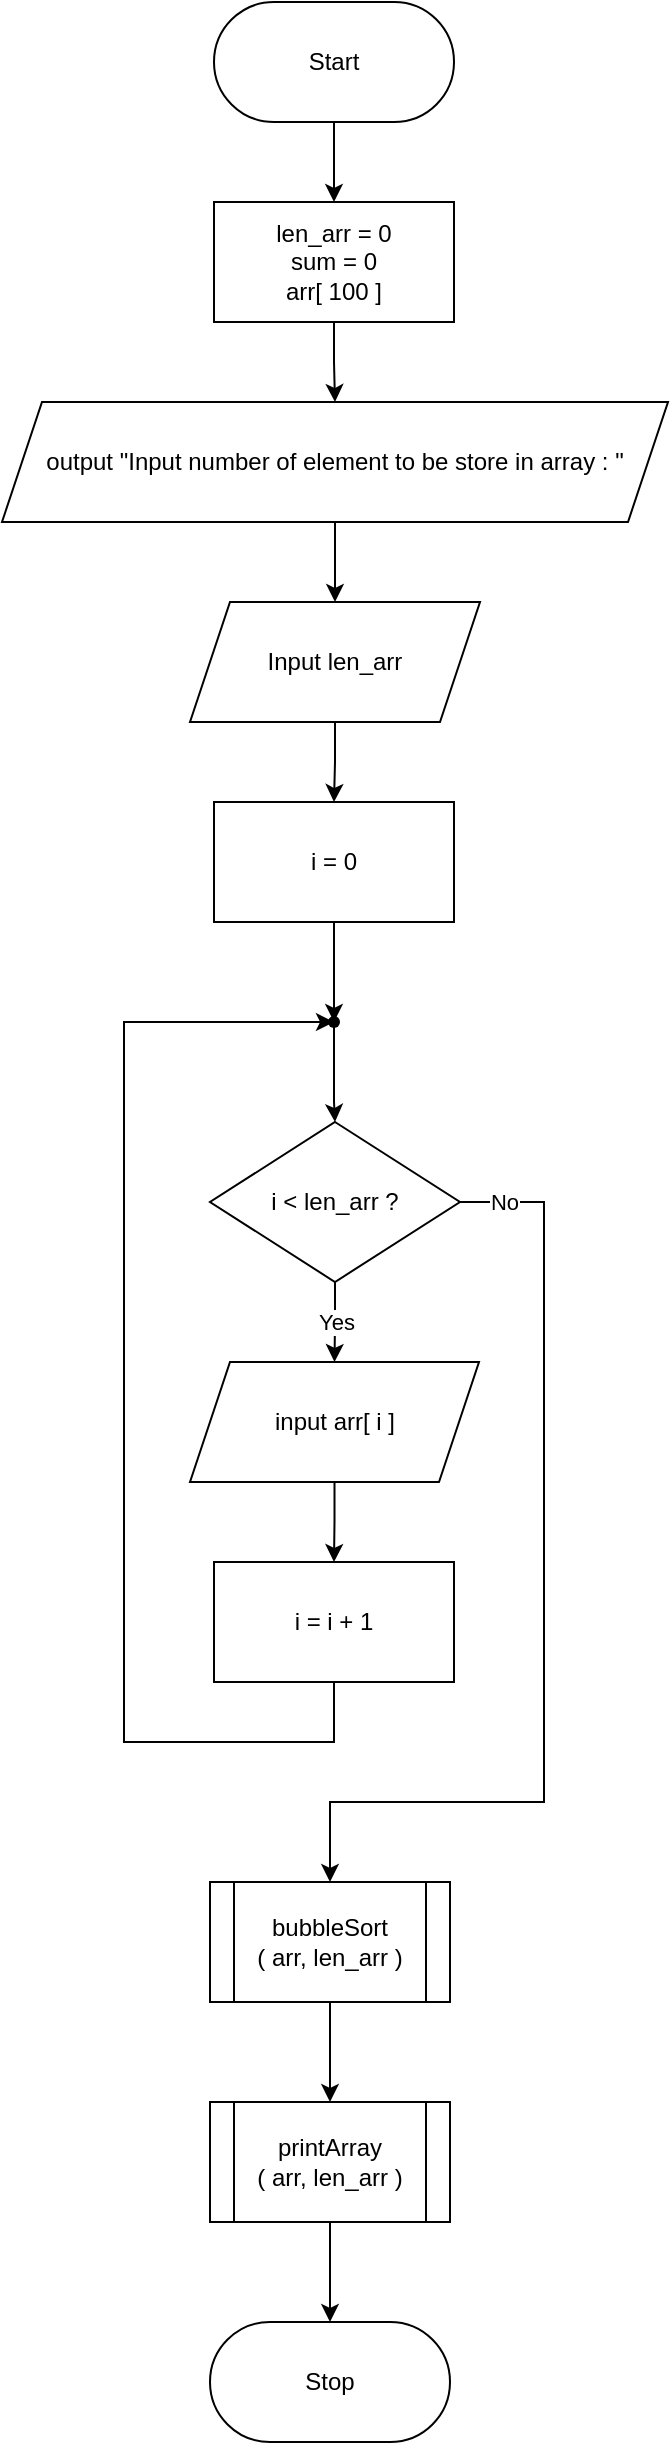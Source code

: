 <mxfile version="20.2.3" type="device" pages="4"><diagram id="Wzjpr-wffW-YutKwRkXW" name="main"><mxGraphModel dx="1003" dy="1224" grid="1" gridSize="10" guides="1" tooltips="1" connect="1" arrows="1" fold="1" page="1" pageScale="1" pageWidth="850" pageHeight="1100" math="0" shadow="0"><root><mxCell id="0"/><mxCell id="1" parent="0"/><mxCell id="5qjJGdCdvr82rVROUXeY-4" value="" style="edgeStyle=orthogonalEdgeStyle;rounded=0;orthogonalLoop=1;jettySize=auto;html=1;" edge="1" parent="1" source="5qjJGdCdvr82rVROUXeY-2" target="5qjJGdCdvr82rVROUXeY-3"><mxGeometry relative="1" as="geometry"/></mxCell><mxCell id="5qjJGdCdvr82rVROUXeY-2" value="Start" style="rounded=1;whiteSpace=wrap;html=1;arcSize=50;" vertex="1" parent="1"><mxGeometry x="365" y="80" width="120" height="60" as="geometry"/></mxCell><mxCell id="5qjJGdCdvr82rVROUXeY-6" value="" style="edgeStyle=orthogonalEdgeStyle;rounded=0;orthogonalLoop=1;jettySize=auto;html=1;" edge="1" parent="1" source="5qjJGdCdvr82rVROUXeY-3" target="5qjJGdCdvr82rVROUXeY-5"><mxGeometry relative="1" as="geometry"/></mxCell><mxCell id="5qjJGdCdvr82rVROUXeY-3" value="len_arr = 0&lt;br&gt;sum = 0&lt;br&gt;arr[ 100 ]" style="rounded=0;whiteSpace=wrap;html=1;" vertex="1" parent="1"><mxGeometry x="365" y="180" width="120" height="60" as="geometry"/></mxCell><mxCell id="5qjJGdCdvr82rVROUXeY-8" value="" style="edgeStyle=orthogonalEdgeStyle;rounded=0;orthogonalLoop=1;jettySize=auto;html=1;" edge="1" parent="1" source="5qjJGdCdvr82rVROUXeY-5" target="5qjJGdCdvr82rVROUXeY-7"><mxGeometry relative="1" as="geometry"/></mxCell><mxCell id="5qjJGdCdvr82rVROUXeY-5" value="output &quot;Input number of element to be store in array : &quot;" style="shape=parallelogram;perimeter=parallelogramPerimeter;whiteSpace=wrap;html=1;fixedSize=1;" vertex="1" parent="1"><mxGeometry x="259" y="280" width="333" height="60" as="geometry"/></mxCell><mxCell id="5qjJGdCdvr82rVROUXeY-10" value="" style="edgeStyle=orthogonalEdgeStyle;rounded=0;orthogonalLoop=1;jettySize=auto;html=1;" edge="1" parent="1" source="5qjJGdCdvr82rVROUXeY-7" target="5qjJGdCdvr82rVROUXeY-9"><mxGeometry relative="1" as="geometry"/></mxCell><mxCell id="5qjJGdCdvr82rVROUXeY-7" value="Input len_arr" style="shape=parallelogram;perimeter=parallelogramPerimeter;whiteSpace=wrap;html=1;fixedSize=1;" vertex="1" parent="1"><mxGeometry x="353" y="380" width="145" height="60" as="geometry"/></mxCell><mxCell id="5qjJGdCdvr82rVROUXeY-13" value="" style="edgeStyle=orthogonalEdgeStyle;rounded=0;orthogonalLoop=1;jettySize=auto;html=1;" edge="1" parent="1" source="5qjJGdCdvr82rVROUXeY-9" target="5qjJGdCdvr82rVROUXeY-12"><mxGeometry relative="1" as="geometry"/></mxCell><mxCell id="5qjJGdCdvr82rVROUXeY-9" value="i = 0" style="rounded=0;whiteSpace=wrap;html=1;" vertex="1" parent="1"><mxGeometry x="365" y="480" width="120" height="60" as="geometry"/></mxCell><mxCell id="5qjJGdCdvr82rVROUXeY-18" value="Yes" style="edgeStyle=orthogonalEdgeStyle;rounded=0;orthogonalLoop=1;jettySize=auto;html=1;" edge="1" parent="1" source="5qjJGdCdvr82rVROUXeY-11" target="5qjJGdCdvr82rVROUXeY-17"><mxGeometry relative="1" as="geometry"/></mxCell><mxCell id="5qjJGdCdvr82rVROUXeY-23" value="No" style="edgeStyle=orthogonalEdgeStyle;rounded=0;orthogonalLoop=1;jettySize=auto;html=1;entryX=0.5;entryY=0;entryDx=0;entryDy=0;" edge="1" parent="1" source="5qjJGdCdvr82rVROUXeY-11" target="5qjJGdCdvr82rVROUXeY-22"><mxGeometry x="-0.91" relative="1" as="geometry"><mxPoint x="520" y="1000" as="targetPoint"/><Array as="points"><mxPoint x="530" y="680"/><mxPoint x="530" y="980"/><mxPoint x="423" y="980"/></Array><mxPoint as="offset"/></mxGeometry></mxCell><mxCell id="5qjJGdCdvr82rVROUXeY-11" value="i &amp;lt; len_arr ?" style="rhombus;whiteSpace=wrap;html=1;" vertex="1" parent="1"><mxGeometry x="363" y="640" width="125" height="80" as="geometry"/></mxCell><mxCell id="5qjJGdCdvr82rVROUXeY-14" value="" style="edgeStyle=orthogonalEdgeStyle;rounded=0;orthogonalLoop=1;jettySize=auto;html=1;" edge="1" parent="1" source="5qjJGdCdvr82rVROUXeY-12" target="5qjJGdCdvr82rVROUXeY-11"><mxGeometry relative="1" as="geometry"/></mxCell><mxCell id="5qjJGdCdvr82rVROUXeY-12" value="" style="shape=waypoint;sketch=0;fillStyle=solid;size=6;pointerEvents=1;points=[];fillColor=none;resizable=0;rotatable=0;perimeter=centerPerimeter;snapToPoint=1;" vertex="1" parent="1"><mxGeometry x="405" y="570" width="40" height="40" as="geometry"/></mxCell><mxCell id="5qjJGdCdvr82rVROUXeY-20" value="" style="edgeStyle=orthogonalEdgeStyle;rounded=0;orthogonalLoop=1;jettySize=auto;html=1;" edge="1" parent="1" source="5qjJGdCdvr82rVROUXeY-17" target="5qjJGdCdvr82rVROUXeY-19"><mxGeometry relative="1" as="geometry"/></mxCell><mxCell id="5qjJGdCdvr82rVROUXeY-17" value="input arr[ i ]" style="shape=parallelogram;perimeter=parallelogramPerimeter;whiteSpace=wrap;html=1;fixedSize=1;" vertex="1" parent="1"><mxGeometry x="353" y="760" width="144.5" height="60" as="geometry"/></mxCell><mxCell id="5qjJGdCdvr82rVROUXeY-21" style="edgeStyle=orthogonalEdgeStyle;rounded=0;orthogonalLoop=1;jettySize=auto;html=1;entryX=0.65;entryY=0.625;entryDx=0;entryDy=0;entryPerimeter=0;exitX=0.5;exitY=1;exitDx=0;exitDy=0;" edge="1" parent="1" source="5qjJGdCdvr82rVROUXeY-19" target="5qjJGdCdvr82rVROUXeY-12"><mxGeometry relative="1" as="geometry"><mxPoint x="310" y="590" as="targetPoint"/><Array as="points"><mxPoint x="425" y="950"/><mxPoint x="320" y="950"/><mxPoint x="320" y="590"/></Array></mxGeometry></mxCell><mxCell id="5qjJGdCdvr82rVROUXeY-19" value="i = i + 1" style="whiteSpace=wrap;html=1;" vertex="1" parent="1"><mxGeometry x="365" y="860" width="120" height="60" as="geometry"/></mxCell><mxCell id="5qjJGdCdvr82rVROUXeY-25" value="" style="edgeStyle=orthogonalEdgeStyle;rounded=0;orthogonalLoop=1;jettySize=auto;html=1;" edge="1" parent="1" source="5qjJGdCdvr82rVROUXeY-22" target="5qjJGdCdvr82rVROUXeY-24"><mxGeometry relative="1" as="geometry"/></mxCell><mxCell id="5qjJGdCdvr82rVROUXeY-22" value="&lt;div&gt;bubbleSort&lt;/div&gt;&lt;div&gt;( arr, len_arr )&lt;/div&gt;" style="shape=process;whiteSpace=wrap;html=1;backgroundOutline=1;" vertex="1" parent="1"><mxGeometry x="363" y="1020" width="120" height="60" as="geometry"/></mxCell><mxCell id="5qjJGdCdvr82rVROUXeY-27" value="" style="edgeStyle=orthogonalEdgeStyle;rounded=0;orthogonalLoop=1;jettySize=auto;html=1;" edge="1" parent="1" source="5qjJGdCdvr82rVROUXeY-24" target="5qjJGdCdvr82rVROUXeY-26"><mxGeometry relative="1" as="geometry"/></mxCell><mxCell id="5qjJGdCdvr82rVROUXeY-24" value="printArray&lt;div&gt;&lt;span style=&quot;background-color: initial;&quot;&gt;( arr, len_arr )&lt;/span&gt;&lt;br&gt;&lt;/div&gt;" style="shape=process;whiteSpace=wrap;html=1;backgroundOutline=1;" vertex="1" parent="1"><mxGeometry x="363" y="1130" width="120" height="60" as="geometry"/></mxCell><mxCell id="5qjJGdCdvr82rVROUXeY-26" value="Stop" style="rounded=1;whiteSpace=wrap;html=1;arcSize=50;" vertex="1" parent="1"><mxGeometry x="363" y="1240" width="120" height="60" as="geometry"/></mxCell></root></mxGraphModel></diagram><diagram id="u9C-pJm3Evd5SiJQjb1h" name="bubbleSort"><mxGraphModel dx="1170" dy="1428" grid="1" gridSize="10" guides="1" tooltips="1" connect="1" arrows="1" fold="1" page="1" pageScale="1" pageWidth="850" pageHeight="1100" math="0" shadow="0"><root><mxCell id="0"/><mxCell id="1" parent="0"/><mxCell id="q9bo75qGennVUkcREGzs-3" value="" style="edgeStyle=orthogonalEdgeStyle;rounded=0;orthogonalLoop=1;jettySize=auto;html=1;" edge="1" parent="1" source="q9bo75qGennVUkcREGzs-1" target="q9bo75qGennVUkcREGzs-2"><mxGeometry relative="1" as="geometry"/></mxCell><mxCell id="q9bo75qGennVUkcREGzs-1" value="bubbleSort&lt;br&gt;( arr[], n)" style="rounded=1;whiteSpace=wrap;html=1;arcSize=50;" vertex="1" parent="1"><mxGeometry x="365" y="90" width="120" height="60" as="geometry"/></mxCell><mxCell id="dw0x3YjArdU916Dh5mFC-2" style="edgeStyle=orthogonalEdgeStyle;rounded=0;orthogonalLoop=1;jettySize=auto;html=1;" edge="1" parent="1" source="q9bo75qGennVUkcREGzs-2" target="q9bo75qGennVUkcREGzs-4"><mxGeometry relative="1" as="geometry"/></mxCell><mxCell id="q9bo75qGennVUkcREGzs-2" value="i = 0" style="rounded=0;whiteSpace=wrap;html=1;" vertex="1" parent="1"><mxGeometry x="365" y="190" width="120" height="60" as="geometry"/></mxCell><mxCell id="q9bo75qGennVUkcREGzs-6" value="" style="edgeStyle=orthogonalEdgeStyle;rounded=0;orthogonalLoop=1;jettySize=auto;html=1;" edge="1" parent="1" source="q9bo75qGennVUkcREGzs-4" target="q9bo75qGennVUkcREGzs-5"><mxGeometry relative="1" as="geometry"/></mxCell><mxCell id="q9bo75qGennVUkcREGzs-4" value="" style="shape=waypoint;sketch=0;fillStyle=solid;size=6;pointerEvents=1;points=[];fillColor=none;resizable=0;rotatable=0;perimeter=centerPerimeter;snapToPoint=1;" vertex="1" parent="1"><mxGeometry x="405" y="280" width="40" height="40" as="geometry"/></mxCell><mxCell id="dw0x3YjArdU916Dh5mFC-4" value="Yes" style="edgeStyle=orthogonalEdgeStyle;rounded=0;orthogonalLoop=1;jettySize=auto;html=1;" edge="1" parent="1" source="q9bo75qGennVUkcREGzs-5" target="dw0x3YjArdU916Dh5mFC-3"><mxGeometry relative="1" as="geometry"/></mxCell><mxCell id="dw0x3YjArdU916Dh5mFC-24" style="edgeStyle=orthogonalEdgeStyle;rounded=0;orthogonalLoop=1;jettySize=auto;html=1;" edge="1" parent="1" source="q9bo75qGennVUkcREGzs-5"><mxGeometry relative="1" as="geometry"><mxPoint x="426" y="1260" as="targetPoint"/><Array as="points"><mxPoint x="640" y="390"/><mxPoint x="640" y="1240"/></Array></mxGeometry></mxCell><mxCell id="q9bo75qGennVUkcREGzs-5" value="i &amp;lt; n - 1 ?" style="rhombus;whiteSpace=wrap;html=1;fillColor=none;sketch=0;fillStyle=solid;" vertex="1" parent="1"><mxGeometry x="362" y="350" width="127" height="80" as="geometry"/></mxCell><mxCell id="dw0x3YjArdU916Dh5mFC-6" value="" style="edgeStyle=orthogonalEdgeStyle;rounded=0;orthogonalLoop=1;jettySize=auto;html=1;" edge="1" parent="1" source="dw0x3YjArdU916Dh5mFC-3" target="dw0x3YjArdU916Dh5mFC-5"><mxGeometry relative="1" as="geometry"/></mxCell><mxCell id="dw0x3YjArdU916Dh5mFC-3" value="j = 0" style="whiteSpace=wrap;html=1;fillColor=none;sketch=0;fillStyle=solid;" vertex="1" parent="1"><mxGeometry x="365" y="480" width="120" height="60" as="geometry"/></mxCell><mxCell id="dw0x3YjArdU916Dh5mFC-8" value="" style="edgeStyle=orthogonalEdgeStyle;rounded=0;orthogonalLoop=1;jettySize=auto;html=1;" edge="1" parent="1" source="dw0x3YjArdU916Dh5mFC-5" target="dw0x3YjArdU916Dh5mFC-7"><mxGeometry relative="1" as="geometry"/></mxCell><mxCell id="dw0x3YjArdU916Dh5mFC-5" value="" style="shape=waypoint;sketch=0;size=6;pointerEvents=1;points=[];fillColor=none;resizable=0;rotatable=0;perimeter=centerPerimeter;snapToPoint=1;fillStyle=solid;" vertex="1" parent="1"><mxGeometry x="405" y="570" width="40" height="40" as="geometry"/></mxCell><mxCell id="dw0x3YjArdU916Dh5mFC-10" value="Yes" style="edgeStyle=orthogonalEdgeStyle;rounded=0;orthogonalLoop=1;jettySize=auto;html=1;" edge="1" parent="1" source="dw0x3YjArdU916Dh5mFC-7" target="dw0x3YjArdU916Dh5mFC-9"><mxGeometry relative="1" as="geometry"/></mxCell><mxCell id="dw0x3YjArdU916Dh5mFC-22" value="No" style="edgeStyle=orthogonalEdgeStyle;rounded=0;orthogonalLoop=1;jettySize=auto;html=1;entryX=1;entryY=0.5;entryDx=0;entryDy=0;" edge="1" parent="1" source="dw0x3YjArdU916Dh5mFC-7" target="dw0x3YjArdU916Dh5mFC-20"><mxGeometry x="-0.923" relative="1" as="geometry"><mxPoint x="580" y="1180" as="targetPoint"/><Array as="points"><mxPoint x="590" y="680"/><mxPoint x="590" y="1160"/></Array><mxPoint as="offset"/></mxGeometry></mxCell><mxCell id="dw0x3YjArdU916Dh5mFC-7" value="j &amp;lt; n - 1" style="rhombus;whiteSpace=wrap;html=1;fillColor=none;sketch=0;fillStyle=solid;" vertex="1" parent="1"><mxGeometry x="368" y="640" width="115" height="80" as="geometry"/></mxCell><mxCell id="dw0x3YjArdU916Dh5mFC-12" value="Yes" style="edgeStyle=orthogonalEdgeStyle;rounded=0;orthogonalLoop=1;jettySize=auto;html=1;" edge="1" parent="1" source="dw0x3YjArdU916Dh5mFC-9" target="dw0x3YjArdU916Dh5mFC-11"><mxGeometry relative="1" as="geometry"/></mxCell><mxCell id="dw0x3YjArdU916Dh5mFC-15" value="No" style="edgeStyle=orthogonalEdgeStyle;rounded=0;orthogonalLoop=1;jettySize=auto;html=1;" edge="1" parent="1" source="dw0x3YjArdU916Dh5mFC-9" target="dw0x3YjArdU916Dh5mFC-13"><mxGeometry x="-0.87" relative="1" as="geometry"><mxPoint x="540" y="1000.0" as="targetPoint"/><Array as="points"><mxPoint x="550" y="800"/><mxPoint x="550" y="1000"/></Array><mxPoint as="offset"/></mxGeometry></mxCell><mxCell id="dw0x3YjArdU916Dh5mFC-9" value="arr[ j ] &amp;gt; arr[ j + 1 ] ?" style="rhombus;whiteSpace=wrap;html=1;fillColor=none;sketch=0;fillStyle=solid;" vertex="1" parent="1"><mxGeometry x="344" y="760" width="162" height="80" as="geometry"/></mxCell><mxCell id="dw0x3YjArdU916Dh5mFC-14" value="" style="edgeStyle=orthogonalEdgeStyle;rounded=0;orthogonalLoop=1;jettySize=auto;html=1;" edge="1" parent="1" source="dw0x3YjArdU916Dh5mFC-11" target="dw0x3YjArdU916Dh5mFC-13"><mxGeometry relative="1" as="geometry"/></mxCell><mxCell id="dw0x3YjArdU916Dh5mFC-11" value="swap&lt;br&gt;( &amp;amp;arr[ j ], &amp;amp;arr[ j + 1 ] )" style="shape=process;whiteSpace=wrap;html=1;backgroundOutline=1;fillColor=none;sketch=0;fillStyle=solid;" vertex="1" parent="1"><mxGeometry x="343" y="880" width="164.5" height="60" as="geometry"/></mxCell><mxCell id="dw0x3YjArdU916Dh5mFC-17" value="" style="edgeStyle=orthogonalEdgeStyle;rounded=0;orthogonalLoop=1;jettySize=auto;html=1;" edge="1" parent="1" source="dw0x3YjArdU916Dh5mFC-13" target="dw0x3YjArdU916Dh5mFC-16"><mxGeometry relative="1" as="geometry"/></mxCell><mxCell id="dw0x3YjArdU916Dh5mFC-13" value="" style="shape=waypoint;sketch=0;size=6;pointerEvents=1;points=[];fillColor=none;resizable=0;rotatable=0;perimeter=centerPerimeter;snapToPoint=1;fillStyle=solid;" vertex="1" parent="1"><mxGeometry x="405" y="980" width="40" height="40" as="geometry"/></mxCell><mxCell id="dw0x3YjArdU916Dh5mFC-18" style="edgeStyle=orthogonalEdgeStyle;rounded=0;orthogonalLoop=1;jettySize=auto;html=1;" edge="1" parent="1" source="dw0x3YjArdU916Dh5mFC-16" target="dw0x3YjArdU916Dh5mFC-5"><mxGeometry relative="1" as="geometry"><mxPoint x="329.167" y="590" as="targetPoint"/><Array as="points"><mxPoint x="310" y="1070"/><mxPoint x="310" y="590"/></Array></mxGeometry></mxCell><mxCell id="dw0x3YjArdU916Dh5mFC-16" value="j = j + 1" style="whiteSpace=wrap;html=1;fillColor=none;sketch=0;fillStyle=solid;" vertex="1" parent="1"><mxGeometry x="365.5" y="1040" width="120" height="60" as="geometry"/></mxCell><mxCell id="dw0x3YjArdU916Dh5mFC-23" style="edgeStyle=orthogonalEdgeStyle;rounded=0;orthogonalLoop=1;jettySize=auto;html=1;entryX=0.607;entryY=0.624;entryDx=0;entryDy=0;entryPerimeter=0;" edge="1" parent="1" source="dw0x3YjArdU916Dh5mFC-20" target="q9bo75qGennVUkcREGzs-4"><mxGeometry relative="1" as="geometry"><mxPoint x="300" y="300" as="targetPoint"/><Array as="points"><mxPoint x="260" y="1160"/><mxPoint x="260" y="300"/></Array></mxGeometry></mxCell><mxCell id="dw0x3YjArdU916Dh5mFC-20" value="i = i + 1" style="rounded=0;whiteSpace=wrap;html=1;" vertex="1" parent="1"><mxGeometry x="368" y="1130" width="120" height="60" as="geometry"/></mxCell><mxCell id="dw0x3YjArdU916Dh5mFC-25" value="Stop" style="rounded=1;whiteSpace=wrap;html=1;arcSize=50;" vertex="1" parent="1"><mxGeometry x="365" y="1260" width="120" height="60" as="geometry"/></mxCell></root></mxGraphModel></diagram><diagram id="zsFFWuim27NfH49O3GtU" name="swap"><mxGraphModel dx="401" dy="490" grid="1" gridSize="10" guides="1" tooltips="1" connect="1" arrows="1" fold="1" page="1" pageScale="1" pageWidth="850" pageHeight="1100" math="0" shadow="0"><root><mxCell id="0"/><mxCell id="1" parent="0"/><mxCell id="XtooHXbJTYK7NZhdD543-3" value="" style="edgeStyle=orthogonalEdgeStyle;rounded=0;orthogonalLoop=1;jettySize=auto;html=1;" edge="1" parent="1" source="XtooHXbJTYK7NZhdD543-1" target="XtooHXbJTYK7NZhdD543-2"><mxGeometry relative="1" as="geometry"/></mxCell><mxCell id="XtooHXbJTYK7NZhdD543-1" value="swap&lt;br&gt;( *xp, *yp)" style="rounded=1;whiteSpace=wrap;html=1;arcSize=50;" vertex="1" parent="1"><mxGeometry x="365" y="100" width="120" height="60" as="geometry"/></mxCell><mxCell id="XtooHXbJTYK7NZhdD543-5" value="" style="edgeStyle=orthogonalEdgeStyle;rounded=0;orthogonalLoop=1;jettySize=auto;html=1;" edge="1" parent="1" source="XtooHXbJTYK7NZhdD543-2" target="XtooHXbJTYK7NZhdD543-4"><mxGeometry relative="1" as="geometry"/></mxCell><mxCell id="XtooHXbJTYK7NZhdD543-2" value="temp = *xp" style="rounded=0;whiteSpace=wrap;html=1;" vertex="1" parent="1"><mxGeometry x="365" y="200" width="120" height="60" as="geometry"/></mxCell><mxCell id="XtooHXbJTYK7NZhdD543-7" value="" style="edgeStyle=orthogonalEdgeStyle;rounded=0;orthogonalLoop=1;jettySize=auto;html=1;" edge="1" parent="1" source="XtooHXbJTYK7NZhdD543-4" target="XtooHXbJTYK7NZhdD543-6"><mxGeometry relative="1" as="geometry"/></mxCell><mxCell id="XtooHXbJTYK7NZhdD543-4" value="*xp = *yp" style="rounded=0;whiteSpace=wrap;html=1;" vertex="1" parent="1"><mxGeometry x="365" y="300" width="120" height="60" as="geometry"/></mxCell><mxCell id="XtooHXbJTYK7NZhdD543-9" value="" style="edgeStyle=orthogonalEdgeStyle;rounded=0;orthogonalLoop=1;jettySize=auto;html=1;" edge="1" parent="1" source="XtooHXbJTYK7NZhdD543-6" target="XtooHXbJTYK7NZhdD543-8"><mxGeometry relative="1" as="geometry"/></mxCell><mxCell id="XtooHXbJTYK7NZhdD543-6" value="*yp = temp" style="rounded=0;whiteSpace=wrap;html=1;" vertex="1" parent="1"><mxGeometry x="365" y="400" width="120" height="60" as="geometry"/></mxCell><mxCell id="XtooHXbJTYK7NZhdD543-8" value="Stop" style="rounded=1;whiteSpace=wrap;html=1;arcSize=50;" vertex="1" parent="1"><mxGeometry x="365" y="500" width="120" height="60" as="geometry"/></mxCell></root></mxGraphModel></diagram><diagram id="zIwi8Ss-AbXzAHhU6Wei" name="printArray"><mxGraphModel dx="1003" dy="1224" grid="1" gridSize="10" guides="1" tooltips="1" connect="1" arrows="1" fold="1" page="1" pageScale="1" pageWidth="850" pageHeight="1100" math="0" shadow="0"><root><mxCell id="0"/><mxCell id="1" parent="0"/><mxCell id="wNpRPhEflE7qnb69QK56-25" value="" style="edgeStyle=orthogonalEdgeStyle;rounded=0;orthogonalLoop=1;jettySize=auto;html=1;" edge="1" parent="1" source="BrKzYgFLif34NQfETp7v-1" target="wNpRPhEflE7qnb69QK56-1"><mxGeometry relative="1" as="geometry"/></mxCell><mxCell id="BrKzYgFLif34NQfETp7v-1" value="printArray&lt;div&gt;&lt;span style=&quot;background-color: initial;&quot;&gt;( arr, len_arr )&lt;/span&gt;&lt;/div&gt;" style="rounded=1;whiteSpace=wrap;html=1;arcSize=50;" vertex="1" parent="1"><mxGeometry x="365" y="80" width="120" height="60" as="geometry"/></mxCell><mxCell id="wNpRPhEflE7qnb69QK56-3" value="" style="edgeStyle=orthogonalEdgeStyle;rounded=0;orthogonalLoop=1;jettySize=auto;html=1;" edge="1" parent="1" source="wNpRPhEflE7qnb69QK56-1" target="wNpRPhEflE7qnb69QK56-2"><mxGeometry relative="1" as="geometry"/></mxCell><mxCell id="wNpRPhEflE7qnb69QK56-1" value="prev = arr[ 0 ]&lt;br&gt;count = 1" style="rounded=0;whiteSpace=wrap;html=1;" vertex="1" parent="1"><mxGeometry x="365" y="170" width="120" height="60" as="geometry"/></mxCell><mxCell id="wNpRPhEflE7qnb69QK56-5" value="" style="edgeStyle=orthogonalEdgeStyle;rounded=0;orthogonalLoop=1;jettySize=auto;html=1;" edge="1" parent="1" source="wNpRPhEflE7qnb69QK56-2" target="wNpRPhEflE7qnb69QK56-4"><mxGeometry relative="1" as="geometry"/></mxCell><mxCell id="wNpRPhEflE7qnb69QK56-2" value="i = 0" style="whiteSpace=wrap;html=1;rounded=0;" vertex="1" parent="1"><mxGeometry x="365" y="260" width="120" height="60" as="geometry"/></mxCell><mxCell id="wNpRPhEflE7qnb69QK56-7" value="" style="edgeStyle=orthogonalEdgeStyle;rounded=0;orthogonalLoop=1;jettySize=auto;html=1;" edge="1" parent="1" source="wNpRPhEflE7qnb69QK56-4" target="wNpRPhEflE7qnb69QK56-6"><mxGeometry relative="1" as="geometry"/></mxCell><mxCell id="wNpRPhEflE7qnb69QK56-4" value="" style="shape=waypoint;sketch=0;size=6;pointerEvents=1;points=[];fillColor=default;resizable=0;rotatable=0;perimeter=centerPerimeter;snapToPoint=1;rounded=0;" vertex="1" parent="1"><mxGeometry x="405" y="340" width="40" height="40" as="geometry"/></mxCell><mxCell id="wNpRPhEflE7qnb69QK56-9" value="Yes" style="edgeStyle=orthogonalEdgeStyle;rounded=0;orthogonalLoop=1;jettySize=auto;html=1;" edge="1" parent="1" source="wNpRPhEflE7qnb69QK56-6" target="wNpRPhEflE7qnb69QK56-8"><mxGeometry relative="1" as="geometry"/></mxCell><mxCell id="wNpRPhEflE7qnb69QK56-24" value="No" style="edgeStyle=orthogonalEdgeStyle;rounded=0;orthogonalLoop=1;jettySize=auto;html=1;" edge="1" parent="1" source="wNpRPhEflE7qnb69QK56-6"><mxGeometry x="-0.937" relative="1" as="geometry"><mxPoint x="420" y="1090" as="targetPoint"/><Array as="points"><mxPoint x="720" y="440"/><mxPoint x="720" y="1070"/><mxPoint x="420" y="1070"/></Array><mxPoint x="1" as="offset"/></mxGeometry></mxCell><mxCell id="wNpRPhEflE7qnb69QK56-6" value="i &amp;lt;= size ?" style="rhombus;whiteSpace=wrap;html=1;sketch=0;rounded=0;" vertex="1" parent="1"><mxGeometry x="358" y="400" width="135" height="80" as="geometry"/></mxCell><mxCell id="wNpRPhEflE7qnb69QK56-11" value="Yes" style="edgeStyle=orthogonalEdgeStyle;rounded=0;orthogonalLoop=1;jettySize=auto;html=1;" edge="1" parent="1" source="wNpRPhEflE7qnb69QK56-8" target="wNpRPhEflE7qnb69QK56-10"><mxGeometry relative="1" as="geometry"/></mxCell><mxCell id="wNpRPhEflE7qnb69QK56-20" value="No" style="edgeStyle=orthogonalEdgeStyle;rounded=0;orthogonalLoop=1;jettySize=auto;html=1;" edge="1" parent="1" source="wNpRPhEflE7qnb69QK56-8" target="wNpRPhEflE7qnb69QK56-12"><mxGeometry x="-0.745" relative="1" as="geometry"><mxPoint as="offset"/></mxGeometry></mxCell><mxCell id="wNpRPhEflE7qnb69QK56-8" value="arr[ 1 ] = prev ?" style="rhombus;whiteSpace=wrap;html=1;sketch=0;rounded=0;" vertex="1" parent="1"><mxGeometry x="358" y="510" width="135" height="80" as="geometry"/></mxCell><mxCell id="wNpRPhEflE7qnb69QK56-18" value="" style="edgeStyle=orthogonalEdgeStyle;rounded=0;orthogonalLoop=1;jettySize=auto;html=1;" edge="1" parent="1" source="wNpRPhEflE7qnb69QK56-10" target="wNpRPhEflE7qnb69QK56-17"><mxGeometry relative="1" as="geometry"/></mxCell><mxCell id="wNpRPhEflE7qnb69QK56-10" value="count = count + 1" style="whiteSpace=wrap;html=1;sketch=0;rounded=0;" vertex="1" parent="1"><mxGeometry x="365.5" y="620" width="120" height="60" as="geometry"/></mxCell><mxCell id="wNpRPhEflE7qnb69QK56-14" value="" style="edgeStyle=orthogonalEdgeStyle;rounded=0;orthogonalLoop=1;jettySize=auto;html=1;" edge="1" parent="1" source="wNpRPhEflE7qnb69QK56-12" target="wNpRPhEflE7qnb69QK56-13"><mxGeometry relative="1" as="geometry"/></mxCell><mxCell id="wNpRPhEflE7qnb69QK56-12" value="output [prev -&amp;gt; count]" style="shape=parallelogram;perimeter=parallelogramPerimeter;whiteSpace=wrap;html=1;fixedSize=1;" vertex="1" parent="1"><mxGeometry x="515" y="620" width="170" height="60" as="geometry"/></mxCell><mxCell id="wNpRPhEflE7qnb69QK56-16" value="" style="edgeStyle=orthogonalEdgeStyle;rounded=0;orthogonalLoop=1;jettySize=auto;html=1;" edge="1" parent="1" source="wNpRPhEflE7qnb69QK56-13" target="wNpRPhEflE7qnb69QK56-15"><mxGeometry relative="1" as="geometry"/></mxCell><mxCell id="wNpRPhEflE7qnb69QK56-13" value="prev = arr[ i ]" style="whiteSpace=wrap;html=1;" vertex="1" parent="1"><mxGeometry x="540" y="710" width="120" height="60" as="geometry"/></mxCell><mxCell id="wNpRPhEflE7qnb69QK56-19" style="edgeStyle=orthogonalEdgeStyle;rounded=0;orthogonalLoop=1;jettySize=auto;html=1;" edge="1" parent="1" source="wNpRPhEflE7qnb69QK56-15" target="wNpRPhEflE7qnb69QK56-17"><mxGeometry relative="1" as="geometry"><mxPoint x="540" y="940" as="targetPoint"/><Array as="points"><mxPoint x="600" y="940"/></Array></mxGeometry></mxCell><mxCell id="wNpRPhEflE7qnb69QK56-15" value="count = 1" style="whiteSpace=wrap;html=1;" vertex="1" parent="1"><mxGeometry x="540" y="800" width="120" height="60" as="geometry"/></mxCell><mxCell id="wNpRPhEflE7qnb69QK56-22" value="" style="edgeStyle=orthogonalEdgeStyle;rounded=0;orthogonalLoop=1;jettySize=auto;html=1;" edge="1" parent="1" source="wNpRPhEflE7qnb69QK56-17" target="wNpRPhEflE7qnb69QK56-21"><mxGeometry relative="1" as="geometry"/></mxCell><mxCell id="wNpRPhEflE7qnb69QK56-17" value="" style="shape=waypoint;sketch=0;size=6;pointerEvents=1;points=[];fillColor=default;resizable=0;rotatable=0;perimeter=centerPerimeter;snapToPoint=1;rounded=0;" vertex="1" parent="1"><mxGeometry x="405" y="920" width="40" height="40" as="geometry"/></mxCell><mxCell id="wNpRPhEflE7qnb69QK56-23" style="edgeStyle=orthogonalEdgeStyle;rounded=0;orthogonalLoop=1;jettySize=auto;html=1;entryX=0.5;entryY=0.65;entryDx=0;entryDy=0;entryPerimeter=0;" edge="1" parent="1" source="wNpRPhEflE7qnb69QK56-21" target="wNpRPhEflE7qnb69QK56-4"><mxGeometry relative="1" as="geometry"><mxPoint x="320" y="360" as="targetPoint"/><Array as="points"><mxPoint x="320" y="1010"/><mxPoint x="320" y="360"/></Array></mxGeometry></mxCell><mxCell id="wNpRPhEflE7qnb69QK56-21" value="i = i + 1" style="whiteSpace=wrap;html=1;sketch=0;rounded=0;" vertex="1" parent="1"><mxGeometry x="365" y="980" width="120" height="60" as="geometry"/></mxCell><mxCell id="wNpRPhEflE7qnb69QK56-26" value="Stop" style="rounded=1;whiteSpace=wrap;html=1;arcSize=50;" vertex="1" parent="1"><mxGeometry x="358" y="1090" width="120" height="60" as="geometry"/></mxCell></root></mxGraphModel></diagram></mxfile>